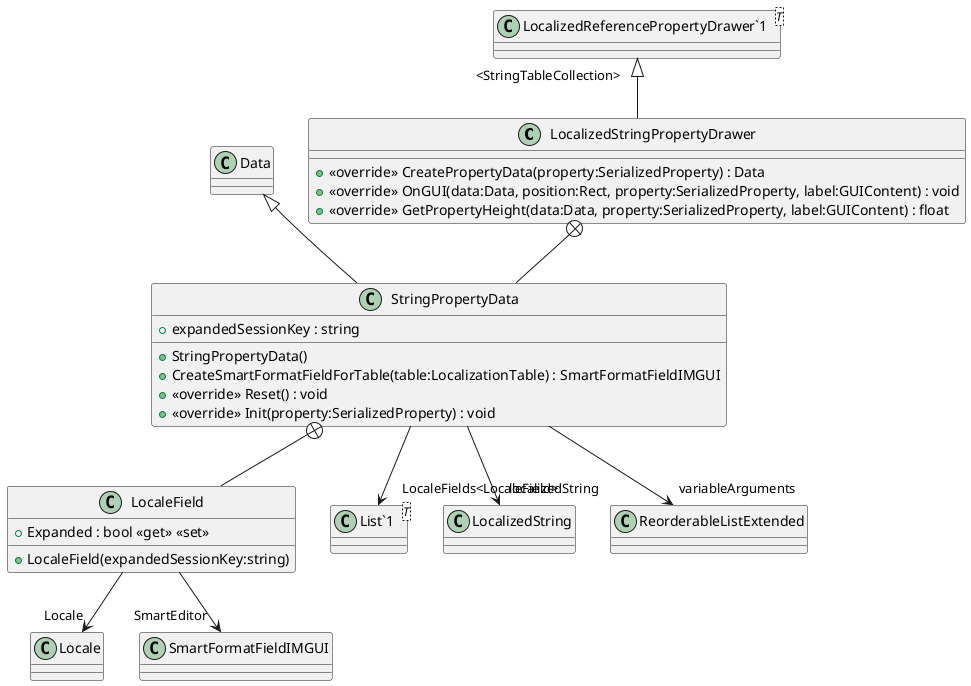 @startuml
class LocalizedStringPropertyDrawer {
    + <<override>> CreatePropertyData(property:SerializedProperty) : Data
    + <<override>> OnGUI(data:Data, position:Rect, property:SerializedProperty, label:GUIContent) : void
    + <<override>> GetPropertyHeight(data:Data, property:SerializedProperty, label:GUIContent) : float
}
class "LocalizedReferencePropertyDrawer`1"<T> {
}
class StringPropertyData {
    + expandedSessionKey : string
    + StringPropertyData()
    + CreateSmartFormatFieldForTable(table:LocalizationTable) : SmartFormatFieldIMGUI
    + <<override>> Reset() : void
    + <<override>> Init(property:SerializedProperty) : void
}
class LocaleField {
    + Expanded : bool <<get>> <<set>>
    + LocaleField(expandedSessionKey:string)
}
class "List`1"<T> {
}
"LocalizedReferencePropertyDrawer`1" "<StringTableCollection>" <|-- LocalizedStringPropertyDrawer
LocalizedStringPropertyDrawer +-- StringPropertyData
Data <|-- StringPropertyData
StringPropertyData --> "localizedString" LocalizedString
StringPropertyData --> "variableArguments" ReorderableListExtended
StringPropertyData --> "LocaleFields<LocaleField>" "List`1"
StringPropertyData +-- LocaleField
LocaleField --> "Locale" Locale
LocaleField --> "SmartEditor" SmartFormatFieldIMGUI
@enduml
